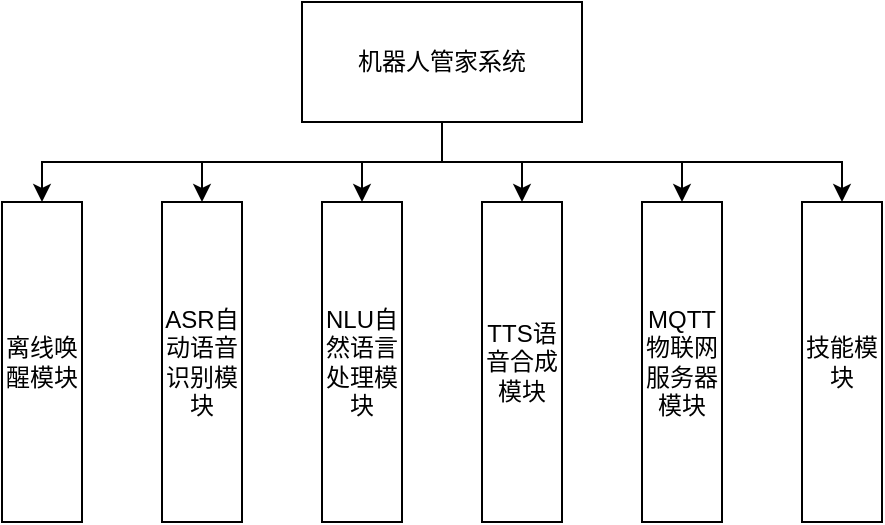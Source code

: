 <mxfile version="16.5.3" type="github" pages="4">
  <diagram id="C5RBs43oDa-KdzZeNtuy" name="Page-1">
    <mxGraphModel dx="1593" dy="376" grid="1" gridSize="10" guides="1" tooltips="1" connect="1" arrows="1" fold="1" page="1" pageScale="1" pageWidth="827" pageHeight="1169" math="0" shadow="0">
      <root>
        <mxCell id="WIyWlLk6GJQsqaUBKTNV-0" />
        <mxCell id="WIyWlLk6GJQsqaUBKTNV-1" parent="WIyWlLk6GJQsqaUBKTNV-0" />
        <mxCell id="cOvs23Ht3cqRs1-K-zKc-1" style="edgeStyle=orthogonalEdgeStyle;rounded=0;orthogonalLoop=1;jettySize=auto;html=1;exitX=0.5;exitY=1;exitDx=0;exitDy=0;" edge="1" parent="WIyWlLk6GJQsqaUBKTNV-1" source="cOvs23Ht3cqRs1-K-zKc-0" target="cOvs23Ht3cqRs1-K-zKc-2">
          <mxGeometry relative="1" as="geometry">
            <mxPoint x="40" y="320" as="targetPoint" />
          </mxGeometry>
        </mxCell>
        <mxCell id="cOvs23Ht3cqRs1-K-zKc-3" style="edgeStyle=orthogonalEdgeStyle;rounded=0;orthogonalLoop=1;jettySize=auto;html=1;exitX=0.5;exitY=1;exitDx=0;exitDy=0;" edge="1" parent="WIyWlLk6GJQsqaUBKTNV-1" source="cOvs23Ht3cqRs1-K-zKc-0" target="cOvs23Ht3cqRs1-K-zKc-4">
          <mxGeometry relative="1" as="geometry">
            <mxPoint x="80" y="290" as="targetPoint" />
          </mxGeometry>
        </mxCell>
        <mxCell id="cOvs23Ht3cqRs1-K-zKc-9" style="edgeStyle=orthogonalEdgeStyle;rounded=0;orthogonalLoop=1;jettySize=auto;html=1;exitX=0.5;exitY=1;exitDx=0;exitDy=0;entryX=0.5;entryY=0;entryDx=0;entryDy=0;" edge="1" parent="WIyWlLk6GJQsqaUBKTNV-1" source="cOvs23Ht3cqRs1-K-zKc-0" target="cOvs23Ht3cqRs1-K-zKc-5">
          <mxGeometry relative="1" as="geometry" />
        </mxCell>
        <mxCell id="cOvs23Ht3cqRs1-K-zKc-10" style="edgeStyle=orthogonalEdgeStyle;rounded=0;orthogonalLoop=1;jettySize=auto;html=1;exitX=0.5;exitY=1;exitDx=0;exitDy=0;" edge="1" parent="WIyWlLk6GJQsqaUBKTNV-1" source="cOvs23Ht3cqRs1-K-zKc-0" target="cOvs23Ht3cqRs1-K-zKc-6">
          <mxGeometry relative="1" as="geometry" />
        </mxCell>
        <mxCell id="cOvs23Ht3cqRs1-K-zKc-11" style="edgeStyle=orthogonalEdgeStyle;rounded=0;orthogonalLoop=1;jettySize=auto;html=1;exitX=0.5;exitY=1;exitDx=0;exitDy=0;entryX=0.5;entryY=0;entryDx=0;entryDy=0;" edge="1" parent="WIyWlLk6GJQsqaUBKTNV-1" source="cOvs23Ht3cqRs1-K-zKc-0" target="cOvs23Ht3cqRs1-K-zKc-7">
          <mxGeometry relative="1" as="geometry" />
        </mxCell>
        <mxCell id="cOvs23Ht3cqRs1-K-zKc-12" style="edgeStyle=orthogonalEdgeStyle;rounded=0;orthogonalLoop=1;jettySize=auto;html=1;exitX=0.5;exitY=1;exitDx=0;exitDy=0;entryX=0.5;entryY=0;entryDx=0;entryDy=0;" edge="1" parent="WIyWlLk6GJQsqaUBKTNV-1" source="cOvs23Ht3cqRs1-K-zKc-0" target="cOvs23Ht3cqRs1-K-zKc-8">
          <mxGeometry relative="1" as="geometry" />
        </mxCell>
        <mxCell id="cOvs23Ht3cqRs1-K-zKc-0" value="机器人管家系统" style="rounded=0;whiteSpace=wrap;" vertex="1" parent="WIyWlLk6GJQsqaUBKTNV-1">
          <mxGeometry x="110" y="180" width="140" height="60" as="geometry" />
        </mxCell>
        <mxCell id="cOvs23Ht3cqRs1-K-zKc-2" value="&lt;p&gt;离线唤醒模块&lt;/p&gt;" style="rounded=0;whiteSpace=wrap;html=1;" vertex="1" parent="WIyWlLk6GJQsqaUBKTNV-1">
          <mxGeometry x="-40" y="280" width="40" height="160" as="geometry" />
        </mxCell>
        <mxCell id="cOvs23Ht3cqRs1-K-zKc-4" value="&lt;p&gt;&lt;span lang=&quot;EN-US&quot;&gt;ASR&lt;/span&gt;自动语音识别模块&lt;/p&gt;" style="rounded=0;whiteSpace=wrap;html=1;" vertex="1" parent="WIyWlLk6GJQsqaUBKTNV-1">
          <mxGeometry x="40" y="280" width="40" height="160" as="geometry" />
        </mxCell>
        <mxCell id="cOvs23Ht3cqRs1-K-zKc-5" value="&lt;p&gt;&lt;span lang=&quot;EN-US&quot;&gt;NLU&lt;/span&gt;自然语言处理模块&lt;/p&gt;" style="rounded=0;whiteSpace=wrap;html=1;" vertex="1" parent="WIyWlLk6GJQsqaUBKTNV-1">
          <mxGeometry x="120" y="280" width="40" height="160" as="geometry" />
        </mxCell>
        <mxCell id="cOvs23Ht3cqRs1-K-zKc-6" value="&lt;p&gt;&lt;span lang=&quot;EN-US&quot;&gt;TTS&lt;/span&gt;语音合成模块&lt;/p&gt;" style="rounded=0;whiteSpace=wrap;html=1;" vertex="1" parent="WIyWlLk6GJQsqaUBKTNV-1">
          <mxGeometry x="200" y="280" width="40" height="160" as="geometry" />
        </mxCell>
        <mxCell id="cOvs23Ht3cqRs1-K-zKc-7" value="&lt;p&gt;&lt;span lang=&quot;EN-US&quot;&gt;MQTT&lt;/span&gt;物联网服务器模块&lt;/p&gt;" style="rounded=0;whiteSpace=wrap;html=1;align=center;" vertex="1" parent="WIyWlLk6GJQsqaUBKTNV-1">
          <mxGeometry x="280" y="280" width="40" height="160" as="geometry" />
        </mxCell>
        <mxCell id="cOvs23Ht3cqRs1-K-zKc-8" value="&lt;p&gt;技能模块&lt;/p&gt;" style="rounded=0;whiteSpace=wrap;html=1;" vertex="1" parent="WIyWlLk6GJQsqaUBKTNV-1">
          <mxGeometry x="360" y="280" width="40" height="160" as="geometry" />
        </mxCell>
      </root>
    </mxGraphModel>
  </diagram>
  <diagram id="ZDz8Ed3ZfH9JRUdqpaNr" name="第 2 页">
    <mxGraphModel dx="1052" dy="545" grid="0" gridSize="10" guides="1" tooltips="1" connect="1" arrows="1" fold="1" page="1" pageScale="1" pageWidth="827" pageHeight="1169" math="0" shadow="0">
      <root>
        <mxCell id="gYLdtYOHdfGjkhNWZecv-0" />
        <mxCell id="gYLdtYOHdfGjkhNWZecv-1" parent="gYLdtYOHdfGjkhNWZecv-0" />
        <mxCell id="gYLdtYOHdfGjkhNWZecv-4" value="" style="edgeStyle=orthogonalEdgeStyle;rounded=0;orthogonalLoop=1;jettySize=auto;html=1;fontFamily=Tahoma;" edge="1" parent="gYLdtYOHdfGjkhNWZecv-1" source="gYLdtYOHdfGjkhNWZecv-2" target="gYLdtYOHdfGjkhNWZecv-3">
          <mxGeometry relative="1" as="geometry" />
        </mxCell>
        <mxCell id="gYLdtYOHdfGjkhNWZecv-2" value="&lt;span lang=&quot;EN-US&quot; style=&quot;font-size: 12.0pt&quot;&gt;DAO&lt;/span&gt;" style="rounded=0;whiteSpace=wrap;html=1;fontFamily=Tahoma;" vertex="1" parent="gYLdtYOHdfGjkhNWZecv-1">
          <mxGeometry x="172" y="167" width="69" height="155" as="geometry" />
        </mxCell>
        <mxCell id="gYLdtYOHdfGjkhNWZecv-6" value="" style="edgeStyle=orthogonalEdgeStyle;rounded=0;orthogonalLoop=1;jettySize=auto;html=1;fontFamily=Tahoma;" edge="1" parent="gYLdtYOHdfGjkhNWZecv-1" source="gYLdtYOHdfGjkhNWZecv-3" target="gYLdtYOHdfGjkhNWZecv-5">
          <mxGeometry relative="1" as="geometry" />
        </mxCell>
        <mxCell id="gYLdtYOHdfGjkhNWZecv-3" value="&lt;span lang=&quot;EN-US&quot; style=&quot;font-size: 12.0pt&quot;&gt;service&lt;/span&gt;" style="rounded=0;whiteSpace=wrap;html=1;fontFamily=Tahoma;" vertex="1" parent="gYLdtYOHdfGjkhNWZecv-1">
          <mxGeometry x="281" y="167" width="63" height="155" as="geometry" />
        </mxCell>
        <mxCell id="gYLdtYOHdfGjkhNWZecv-5" value="&lt;span lang=&quot;EN-US&quot; style=&quot;font-size: 12.0pt&quot;&gt;Controller&lt;/span&gt;" style="rounded=0;whiteSpace=wrap;html=1;fontFamily=Tahoma;" vertex="1" parent="gYLdtYOHdfGjkhNWZecv-1">
          <mxGeometry x="380" y="167" width="78" height="155" as="geometry" />
        </mxCell>
        <mxCell id="gYLdtYOHdfGjkhNWZecv-7" value="entity" style="rounded=0;whiteSpace=wrap;html=1;fontFamily=Tahoma;" vertex="1" parent="gYLdtYOHdfGjkhNWZecv-1">
          <mxGeometry x="172" y="350" width="288" height="40" as="geometry" />
        </mxCell>
        <mxCell id="gYLdtYOHdfGjkhNWZecv-9" value="Mysql" style="rounded=0;whiteSpace=wrap;html=1;fontFamily=Tahoma;" vertex="1" parent="gYLdtYOHdfGjkhNWZecv-1">
          <mxGeometry x="172" y="420" width="288" height="40" as="geometry" />
        </mxCell>
        <mxCell id="gYLdtYOHdfGjkhNWZecv-11" value="" style="shape=flexArrow;endArrow=classic;startArrow=classic;html=1;rounded=0;fontFamily=Tahoma;entryX=0.5;entryY=1;entryDx=0;entryDy=0;width=3.556;endSize=2.644;endWidth=6.222;startSize=3.467;startWidth=6.222;exitX=0.5;exitY=0;exitDx=0;exitDy=0;" edge="1" parent="gYLdtYOHdfGjkhNWZecv-1" source="gYLdtYOHdfGjkhNWZecv-9" target="gYLdtYOHdfGjkhNWZecv-7">
          <mxGeometry width="100" height="100" relative="1" as="geometry">
            <mxPoint x="316" y="430" as="sourcePoint" />
            <mxPoint x="430" y="320" as="targetPoint" />
          </mxGeometry>
        </mxCell>
        <mxCell id="gYLdtYOHdfGjkhNWZecv-12" value="" style="shape=flexArrow;endArrow=classic;startArrow=classic;html=1;rounded=0;fontFamily=Tahoma;width=3.556;endSize=2.644;endWidth=6.222;startSize=3.467;startWidth=6.222;" edge="1" parent="gYLdtYOHdfGjkhNWZecv-1">
          <mxGeometry width="100" height="100" relative="1" as="geometry">
            <mxPoint x="206" y="350" as="sourcePoint" />
            <mxPoint x="206" y="320" as="targetPoint" />
          </mxGeometry>
        </mxCell>
        <mxCell id="gYLdtYOHdfGjkhNWZecv-13" value="other utils" style="rounded=0;whiteSpace=wrap;html=1;fontFamily=Tahoma;" vertex="1" parent="gYLdtYOHdfGjkhNWZecv-1">
          <mxGeometry x="168.5" y="100" width="288" height="40" as="geometry" />
        </mxCell>
        <mxCell id="gYLdtYOHdfGjkhNWZecv-14" value="" style="shape=flexArrow;endArrow=classic;startArrow=classic;html=1;rounded=0;fontFamily=Tahoma;width=3.556;endSize=2.644;endWidth=6.222;startSize=3.467;startWidth=6.222;" edge="1" parent="gYLdtYOHdfGjkhNWZecv-1">
          <mxGeometry width="100" height="100" relative="1" as="geometry">
            <mxPoint x="312" y="167" as="sourcePoint" />
            <mxPoint x="312" y="140" as="targetPoint" />
          </mxGeometry>
        </mxCell>
        <mxCell id="gYLdtYOHdfGjkhNWZecv-15" value="&lt;b&gt;&lt;font style=&quot;font-size: 16px&quot;&gt;Nginx代理服务器&lt;/font&gt;&lt;/b&gt;" style="whiteSpace=wrap;html=1;fontFamily=Tahoma;" vertex="1" parent="gYLdtYOHdfGjkhNWZecv-1">
          <mxGeometry x="510" y="109.25" width="110" height="270.75" as="geometry" />
        </mxCell>
        <mxCell id="gYLdtYOHdfGjkhNWZecv-16" value="" style="shape=flexArrow;endArrow=classic;startArrow=classic;html=1;rounded=0;fontFamily=Tahoma;fontSize=16;entryX=0;entryY=0.5;entryDx=0;entryDy=0;exitX=1;exitY=0.5;exitDx=0;exitDy=0;" edge="1" parent="gYLdtYOHdfGjkhNWZecv-1" source="gYLdtYOHdfGjkhNWZecv-5" target="gYLdtYOHdfGjkhNWZecv-15">
          <mxGeometry width="100" height="100" relative="1" as="geometry">
            <mxPoint x="410" y="310" as="sourcePoint" />
            <mxPoint x="510" y="210" as="targetPoint" />
          </mxGeometry>
        </mxCell>
      </root>
    </mxGraphModel>
  </diagram>
  <diagram id="Np54WxdOY8LkGeFp13QG" name="第 3 页">
    <mxGraphModel dx="1052" dy="545" grid="0" gridSize="10" guides="1" tooltips="1" connect="1" arrows="1" fold="1" page="1" pageScale="1" pageWidth="827" pageHeight="1169" math="0" shadow="0">
      <root>
        <mxCell id="_Ug76DbJBbtQztTaRMv7-0" />
        <mxCell id="_Ug76DbJBbtQztTaRMv7-1" parent="_Ug76DbJBbtQztTaRMv7-0" />
        <mxCell id="O4Jy7pPXxhTML774LZmb-0" value="" style="strokeWidth=2;html=1;shape=mxgraph.flowchart.annotation_2;align=left;labelPosition=right;pointerEvents=1;fontFamily=Tahoma;fontSize=16;" vertex="1" parent="_Ug76DbJBbtQztTaRMv7-1">
          <mxGeometry x="130" y="295" width="49" height="109" as="geometry" />
        </mxCell>
        <mxCell id="O4Jy7pPXxhTML774LZmb-1" value="用户登录界面" style="whiteSpace=wrap;html=1;fontFamily=Tahoma;fontSize=16;" vertex="1" parent="_Ug76DbJBbtQztTaRMv7-1">
          <mxGeometry x="10" y="319.5" width="120" height="60" as="geometry" />
        </mxCell>
        <mxCell id="O4Jy7pPXxhTML774LZmb-22" value="" style="edgeStyle=orthogonalEdgeStyle;rounded=0;orthogonalLoop=1;jettySize=auto;html=1;fontFamily=Tahoma;fontSize=16;strokeWidth=2;" edge="1" parent="_Ug76DbJBbtQztTaRMv7-1" source="O4Jy7pPXxhTML774LZmb-2" target="O4Jy7pPXxhTML774LZmb-21">
          <mxGeometry relative="1" as="geometry" />
        </mxCell>
        <mxCell id="O4Jy7pPXxhTML774LZmb-2" value="&lt;span style=&quot;font-size: 12.0pt&quot;&gt;填报信息&lt;/span&gt;" style="whiteSpace=wrap;html=1;fontFamily=Tahoma;fontSize=16;strokeWidth=2;" vertex="1" parent="_Ug76DbJBbtQztTaRMv7-1">
          <mxGeometry x="177" y="264" width="120" height="60" as="geometry" />
        </mxCell>
        <mxCell id="O4Jy7pPXxhTML774LZmb-20" value="" style="edgeStyle=orthogonalEdgeStyle;rounded=0;orthogonalLoop=1;jettySize=auto;html=1;fontFamily=Tahoma;fontSize=16;strokeWidth=2;" edge="1" parent="_Ug76DbJBbtQztTaRMv7-1" source="O4Jy7pPXxhTML774LZmb-3" target="O4Jy7pPXxhTML774LZmb-19">
          <mxGeometry relative="1" as="geometry" />
        </mxCell>
        <mxCell id="O4Jy7pPXxhTML774LZmb-3" value="&lt;span style=&quot;font-size: 12.0pt&quot;&gt;学校概况&lt;/span&gt;" style="whiteSpace=wrap;html=1;fontFamily=Tahoma;fontSize=16;strokeWidth=2;" vertex="1" parent="_Ug76DbJBbtQztTaRMv7-1">
          <mxGeometry x="179" y="375" width="120" height="60" as="geometry" />
        </mxCell>
        <mxCell id="O4Jy7pPXxhTML774LZmb-9" value="" style="shape=partialRectangle;whiteSpace=wrap;html=1;bottom=0;right=0;fillColor=none;fontFamily=Tahoma;fontSize=16;strokeWidth=2;" vertex="1" parent="_Ug76DbJBbtQztTaRMv7-1">
          <mxGeometry x="154" y="190" width="21" height="113" as="geometry" />
        </mxCell>
        <mxCell id="O4Jy7pPXxhTML774LZmb-24" value="" style="edgeStyle=orthogonalEdgeStyle;rounded=0;orthogonalLoop=1;jettySize=auto;html=1;fontFamily=Tahoma;fontSize=16;strokeWidth=2;" edge="1" parent="_Ug76DbJBbtQztTaRMv7-1" source="O4Jy7pPXxhTML774LZmb-11" target="O4Jy7pPXxhTML774LZmb-23">
          <mxGeometry relative="1" as="geometry" />
        </mxCell>
        <mxCell id="O4Jy7pPXxhTML774LZmb-11" value="&lt;span style=&quot;font-size: 12.0pt&quot;&gt;缴费安排&lt;/span&gt;" style="whiteSpace=wrap;html=1;fontFamily=Tahoma;fontSize=16;strokeWidth=2;" vertex="1" parent="_Ug76DbJBbtQztTaRMv7-1">
          <mxGeometry x="177" y="160" width="120" height="60" as="geometry" />
        </mxCell>
        <mxCell id="O4Jy7pPXxhTML774LZmb-18" value="" style="edgeStyle=orthogonalEdgeStyle;rounded=0;orthogonalLoop=1;jettySize=auto;html=1;fontFamily=Tahoma;fontSize=16;strokeWidth=2;" edge="1" parent="_Ug76DbJBbtQztTaRMv7-1" source="O4Jy7pPXxhTML774LZmb-15" target="O4Jy7pPXxhTML774LZmb-17">
          <mxGeometry relative="1" as="geometry" />
        </mxCell>
        <mxCell id="O4Jy7pPXxhTML774LZmb-15" value="&lt;span style=&quot;font-size: 12.0pt&quot;&gt;问题反馈&lt;/span&gt;" style="whiteSpace=wrap;html=1;align=center;verticalAlign=middle;treeFolding=1;treeMoving=1;newEdgeStyle={&quot;edgeStyle&quot;:&quot;elbowEdgeStyle&quot;,&quot;startArrow&quot;:&quot;none&quot;,&quot;endArrow&quot;:&quot;none&quot;};fontFamily=Tahoma;fontSize=16;strokeWidth=2;" vertex="1" parent="_Ug76DbJBbtQztTaRMv7-1">
          <mxGeometry x="179" y="472" width="120" height="60" as="geometry" />
        </mxCell>
        <mxCell id="O4Jy7pPXxhTML774LZmb-16" value="" style="edgeStyle=elbowEdgeStyle;elbow=vertical;startArrow=none;endArrow=none;rounded=0;fontFamily=Tahoma;fontSize=16;exitX=0.511;exitY=0.954;exitDx=0;exitDy=0;exitPerimeter=0;entryX=0;entryY=0.5;entryDx=0;entryDy=0;strokeWidth=2;" edge="1" target="O4Jy7pPXxhTML774LZmb-15" parent="_Ug76DbJBbtQztTaRMv7-1" source="O4Jy7pPXxhTML774LZmb-0">
          <mxGeometry relative="1" as="geometry">
            <mxPoint x="154" y="406" as="sourcePoint" />
            <Array as="points">
              <mxPoint x="148" y="494" />
            </Array>
          </mxGeometry>
        </mxCell>
        <mxCell id="O4Jy7pPXxhTML774LZmb-17" value="学校投诉电话" style="whiteSpace=wrap;html=1;fontSize=16;fontFamily=Tahoma;strokeWidth=2;" vertex="1" parent="_Ug76DbJBbtQztTaRMv7-1">
          <mxGeometry x="379" y="472" width="120" height="60" as="geometry" />
        </mxCell>
        <mxCell id="O4Jy7pPXxhTML774LZmb-19" value="学校信息展示页面" style="whiteSpace=wrap;html=1;fontSize=16;fontFamily=Tahoma;strokeWidth=2;" vertex="1" parent="_Ug76DbJBbtQztTaRMv7-1">
          <mxGeometry x="379" y="375" width="120" height="60" as="geometry" />
        </mxCell>
        <mxCell id="O4Jy7pPXxhTML774LZmb-21" value="学生信息填报" style="whiteSpace=wrap;html=1;fontSize=16;fontFamily=Tahoma;strokeWidth=2;" vertex="1" parent="_Ug76DbJBbtQztTaRMv7-1">
          <mxGeometry x="377" y="264" width="120" height="60" as="geometry" />
        </mxCell>
        <mxCell id="O4Jy7pPXxhTML774LZmb-23" value="学校缴费公告" style="whiteSpace=wrap;html=1;fontSize=16;fontFamily=Tahoma;strokeWidth=2;" vertex="1" parent="_Ug76DbJBbtQztTaRMv7-1">
          <mxGeometry x="377" y="160" width="120" height="60" as="geometry" />
        </mxCell>
      </root>
    </mxGraphModel>
  </diagram>
  <diagram id="HFl-NL5X4cXIPzIzcT8V" name="第 4 页">
    <mxGraphModel dx="1052" dy="545" grid="0" gridSize="10" guides="1" tooltips="1" connect="1" arrows="1" fold="1" page="1" pageScale="1" pageWidth="827" pageHeight="1169" math="0" shadow="0">
      <root>
        <mxCell id="wb3yYfk0wag1c0wW_Gdp-0" />
        <mxCell id="wb3yYfk0wag1c0wW_Gdp-1" parent="wb3yYfk0wag1c0wW_Gdp-0" />
        <mxCell id="wb3yYfk0wag1c0wW_Gdp-2" value="" style="strokeWidth=2;html=1;shape=mxgraph.flowchart.annotation_2;align=left;labelPosition=right;pointerEvents=1;fontFamily=Tahoma;fontSize=16;" vertex="1" parent="wb3yYfk0wag1c0wW_Gdp-1">
          <mxGeometry x="130" y="295" width="49" height="112" as="geometry" />
        </mxCell>
        <mxCell id="wb3yYfk0wag1c0wW_Gdp-3" value="管理员登录界面" style="whiteSpace=wrap;html=1;fontFamily=Tahoma;fontSize=16;" vertex="1" parent="wb3yYfk0wag1c0wW_Gdp-1">
          <mxGeometry x="10" y="315" width="120" height="60" as="geometry" />
        </mxCell>
        <mxCell id="wb3yYfk0wag1c0wW_Gdp-4" value="" style="edgeStyle=orthogonalEdgeStyle;rounded=0;orthogonalLoop=1;jettySize=auto;html=1;fontFamily=Tahoma;fontSize=16;strokeWidth=2;" edge="1" parent="wb3yYfk0wag1c0wW_Gdp-1" source="wb3yYfk0wag1c0wW_Gdp-5" target="wb3yYfk0wag1c0wW_Gdp-16">
          <mxGeometry relative="1" as="geometry" />
        </mxCell>
        <mxCell id="wb3yYfk0wag1c0wW_Gdp-5" value="&lt;span style=&quot;font-size: 12.0pt&quot;&gt;填报信息&lt;/span&gt;" style="whiteSpace=wrap;html=1;fontFamily=Tahoma;fontSize=16;strokeWidth=2;" vertex="1" parent="wb3yYfk0wag1c0wW_Gdp-1">
          <mxGeometry x="177" y="264" width="120" height="60" as="geometry" />
        </mxCell>
        <mxCell id="wb3yYfk0wag1c0wW_Gdp-6" value="" style="edgeStyle=orthogonalEdgeStyle;rounded=0;orthogonalLoop=1;jettySize=auto;html=1;fontFamily=Tahoma;fontSize=16;strokeWidth=2;" edge="1" parent="wb3yYfk0wag1c0wW_Gdp-1" source="wb3yYfk0wag1c0wW_Gdp-7" target="wb3yYfk0wag1c0wW_Gdp-15">
          <mxGeometry relative="1" as="geometry" />
        </mxCell>
        <mxCell id="wb3yYfk0wag1c0wW_Gdp-7" value="问题反馈" style="whiteSpace=wrap;html=1;fontFamily=Tahoma;fontSize=16;strokeWidth=2;" vertex="1" parent="wb3yYfk0wag1c0wW_Gdp-1">
          <mxGeometry x="179" y="375" width="120" height="60" as="geometry" />
        </mxCell>
        <mxCell id="wb3yYfk0wag1c0wW_Gdp-8" value="" style="shape=partialRectangle;whiteSpace=wrap;html=1;bottom=0;right=0;fillColor=none;fontFamily=Tahoma;fontSize=16;strokeWidth=2;" vertex="1" parent="wb3yYfk0wag1c0wW_Gdp-1">
          <mxGeometry x="154" y="190" width="21" height="113" as="geometry" />
        </mxCell>
        <mxCell id="wb3yYfk0wag1c0wW_Gdp-9" value="" style="edgeStyle=orthogonalEdgeStyle;rounded=0;orthogonalLoop=1;jettySize=auto;html=1;fontFamily=Tahoma;fontSize=16;strokeWidth=2;" edge="1" parent="wb3yYfk0wag1c0wW_Gdp-1" source="wb3yYfk0wag1c0wW_Gdp-10" target="wb3yYfk0wag1c0wW_Gdp-17">
          <mxGeometry relative="1" as="geometry" />
        </mxCell>
        <mxCell id="wb3yYfk0wag1c0wW_Gdp-10" value="&lt;span style=&quot;font-size: 12.0pt&quot;&gt;缴费安排&lt;/span&gt;" style="whiteSpace=wrap;html=1;fontFamily=Tahoma;fontSize=16;strokeWidth=2;" vertex="1" parent="wb3yYfk0wag1c0wW_Gdp-1">
          <mxGeometry x="177" y="160" width="120" height="60" as="geometry" />
        </mxCell>
        <mxCell id="wb3yYfk0wag1c0wW_Gdp-15" value="处理学生的问题反馈" style="whiteSpace=wrap;html=1;fontSize=16;fontFamily=Tahoma;strokeWidth=2;" vertex="1" parent="wb3yYfk0wag1c0wW_Gdp-1">
          <mxGeometry x="379" y="375" width="163" height="60" as="geometry" />
        </mxCell>
        <mxCell id="wb3yYfk0wag1c0wW_Gdp-16" value="查看学生信息填报" style="whiteSpace=wrap;html=1;fontSize=16;fontFamily=Tahoma;strokeWidth=2;" vertex="1" parent="wb3yYfk0wag1c0wW_Gdp-1">
          <mxGeometry x="377" y="264" width="164" height="60" as="geometry" />
        </mxCell>
        <mxCell id="wb3yYfk0wag1c0wW_Gdp-17" value="发布学校缴费公告" style="whiteSpace=wrap;html=1;fontSize=16;fontFamily=Tahoma;strokeWidth=2;" vertex="1" parent="wb3yYfk0wag1c0wW_Gdp-1">
          <mxGeometry x="377" y="160" width="164" height="60" as="geometry" />
        </mxCell>
      </root>
    </mxGraphModel>
  </diagram>
</mxfile>
